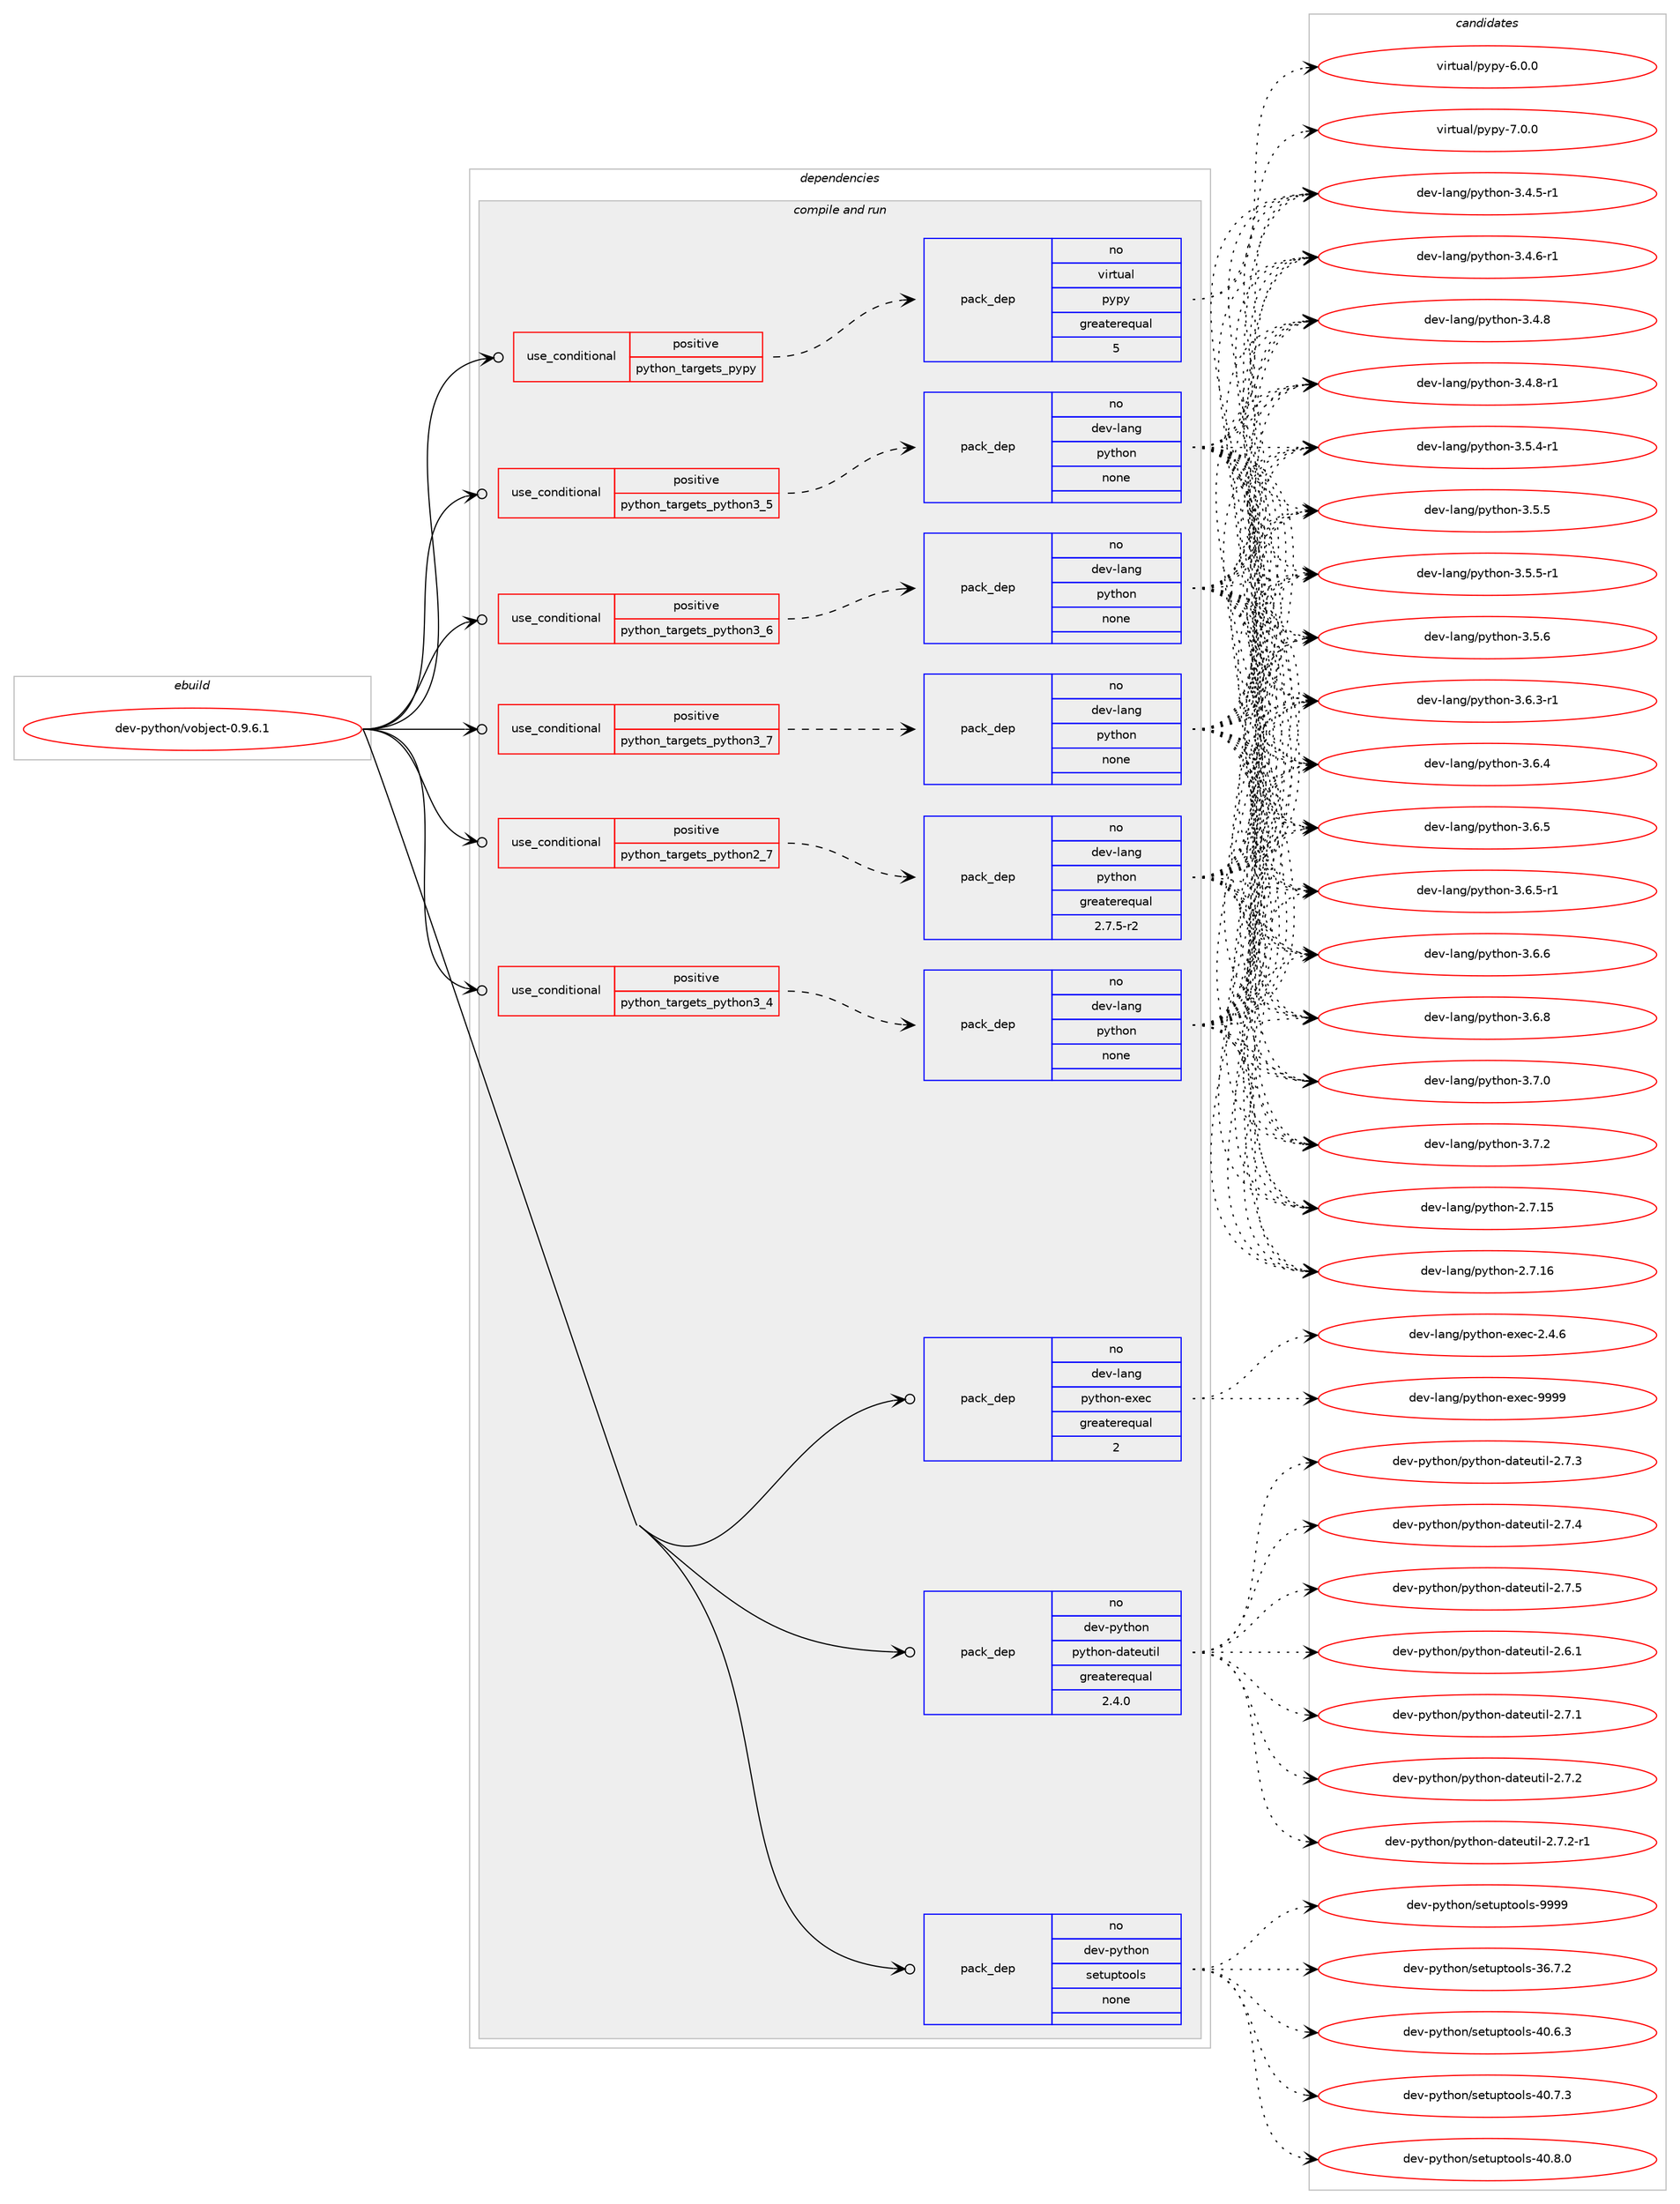 digraph prolog {

# *************
# Graph options
# *************

newrank=true;
concentrate=true;
compound=true;
graph [rankdir=LR,fontname=Helvetica,fontsize=10,ranksep=1.5];#, ranksep=2.5, nodesep=0.2];
edge  [arrowhead=vee];
node  [fontname=Helvetica,fontsize=10];

# **********
# The ebuild
# **********

subgraph cluster_leftcol {
color=gray;
rank=same;
label=<<i>ebuild</i>>;
id [label="dev-python/vobject-0.9.6.1", color=red, width=4, href="../dev-python/vobject-0.9.6.1.svg"];
}

# ****************
# The dependencies
# ****************

subgraph cluster_midcol {
color=gray;
label=<<i>dependencies</i>>;
subgraph cluster_compile {
fillcolor="#eeeeee";
style=filled;
label=<<i>compile</i>>;
}
subgraph cluster_compileandrun {
fillcolor="#eeeeee";
style=filled;
label=<<i>compile and run</i>>;
subgraph cond386540 {
dependency1447160 [label=<<TABLE BORDER="0" CELLBORDER="1" CELLSPACING="0" CELLPADDING="4"><TR><TD ROWSPAN="3" CELLPADDING="10">use_conditional</TD></TR><TR><TD>positive</TD></TR><TR><TD>python_targets_pypy</TD></TR></TABLE>>, shape=none, color=red];
subgraph pack1037250 {
dependency1447161 [label=<<TABLE BORDER="0" CELLBORDER="1" CELLSPACING="0" CELLPADDING="4" WIDTH="220"><TR><TD ROWSPAN="6" CELLPADDING="30">pack_dep</TD></TR><TR><TD WIDTH="110">no</TD></TR><TR><TD>virtual</TD></TR><TR><TD>pypy</TD></TR><TR><TD>greaterequal</TD></TR><TR><TD>5</TD></TR></TABLE>>, shape=none, color=blue];
}
dependency1447160:e -> dependency1447161:w [weight=20,style="dashed",arrowhead="vee"];
}
id:e -> dependency1447160:w [weight=20,style="solid",arrowhead="odotvee"];
subgraph cond386541 {
dependency1447162 [label=<<TABLE BORDER="0" CELLBORDER="1" CELLSPACING="0" CELLPADDING="4"><TR><TD ROWSPAN="3" CELLPADDING="10">use_conditional</TD></TR><TR><TD>positive</TD></TR><TR><TD>python_targets_python2_7</TD></TR></TABLE>>, shape=none, color=red];
subgraph pack1037251 {
dependency1447163 [label=<<TABLE BORDER="0" CELLBORDER="1" CELLSPACING="0" CELLPADDING="4" WIDTH="220"><TR><TD ROWSPAN="6" CELLPADDING="30">pack_dep</TD></TR><TR><TD WIDTH="110">no</TD></TR><TR><TD>dev-lang</TD></TR><TR><TD>python</TD></TR><TR><TD>greaterequal</TD></TR><TR><TD>2.7.5-r2</TD></TR></TABLE>>, shape=none, color=blue];
}
dependency1447162:e -> dependency1447163:w [weight=20,style="dashed",arrowhead="vee"];
}
id:e -> dependency1447162:w [weight=20,style="solid",arrowhead="odotvee"];
subgraph cond386542 {
dependency1447164 [label=<<TABLE BORDER="0" CELLBORDER="1" CELLSPACING="0" CELLPADDING="4"><TR><TD ROWSPAN="3" CELLPADDING="10">use_conditional</TD></TR><TR><TD>positive</TD></TR><TR><TD>python_targets_python3_4</TD></TR></TABLE>>, shape=none, color=red];
subgraph pack1037252 {
dependency1447165 [label=<<TABLE BORDER="0" CELLBORDER="1" CELLSPACING="0" CELLPADDING="4" WIDTH="220"><TR><TD ROWSPAN="6" CELLPADDING="30">pack_dep</TD></TR><TR><TD WIDTH="110">no</TD></TR><TR><TD>dev-lang</TD></TR><TR><TD>python</TD></TR><TR><TD>none</TD></TR><TR><TD></TD></TR></TABLE>>, shape=none, color=blue];
}
dependency1447164:e -> dependency1447165:w [weight=20,style="dashed",arrowhead="vee"];
}
id:e -> dependency1447164:w [weight=20,style="solid",arrowhead="odotvee"];
subgraph cond386543 {
dependency1447166 [label=<<TABLE BORDER="0" CELLBORDER="1" CELLSPACING="0" CELLPADDING="4"><TR><TD ROWSPAN="3" CELLPADDING="10">use_conditional</TD></TR><TR><TD>positive</TD></TR><TR><TD>python_targets_python3_5</TD></TR></TABLE>>, shape=none, color=red];
subgraph pack1037253 {
dependency1447167 [label=<<TABLE BORDER="0" CELLBORDER="1" CELLSPACING="0" CELLPADDING="4" WIDTH="220"><TR><TD ROWSPAN="6" CELLPADDING="30">pack_dep</TD></TR><TR><TD WIDTH="110">no</TD></TR><TR><TD>dev-lang</TD></TR><TR><TD>python</TD></TR><TR><TD>none</TD></TR><TR><TD></TD></TR></TABLE>>, shape=none, color=blue];
}
dependency1447166:e -> dependency1447167:w [weight=20,style="dashed",arrowhead="vee"];
}
id:e -> dependency1447166:w [weight=20,style="solid",arrowhead="odotvee"];
subgraph cond386544 {
dependency1447168 [label=<<TABLE BORDER="0" CELLBORDER="1" CELLSPACING="0" CELLPADDING="4"><TR><TD ROWSPAN="3" CELLPADDING="10">use_conditional</TD></TR><TR><TD>positive</TD></TR><TR><TD>python_targets_python3_6</TD></TR></TABLE>>, shape=none, color=red];
subgraph pack1037254 {
dependency1447169 [label=<<TABLE BORDER="0" CELLBORDER="1" CELLSPACING="0" CELLPADDING="4" WIDTH="220"><TR><TD ROWSPAN="6" CELLPADDING="30">pack_dep</TD></TR><TR><TD WIDTH="110">no</TD></TR><TR><TD>dev-lang</TD></TR><TR><TD>python</TD></TR><TR><TD>none</TD></TR><TR><TD></TD></TR></TABLE>>, shape=none, color=blue];
}
dependency1447168:e -> dependency1447169:w [weight=20,style="dashed",arrowhead="vee"];
}
id:e -> dependency1447168:w [weight=20,style="solid",arrowhead="odotvee"];
subgraph cond386545 {
dependency1447170 [label=<<TABLE BORDER="0" CELLBORDER="1" CELLSPACING="0" CELLPADDING="4"><TR><TD ROWSPAN="3" CELLPADDING="10">use_conditional</TD></TR><TR><TD>positive</TD></TR><TR><TD>python_targets_python3_7</TD></TR></TABLE>>, shape=none, color=red];
subgraph pack1037255 {
dependency1447171 [label=<<TABLE BORDER="0" CELLBORDER="1" CELLSPACING="0" CELLPADDING="4" WIDTH="220"><TR><TD ROWSPAN="6" CELLPADDING="30">pack_dep</TD></TR><TR><TD WIDTH="110">no</TD></TR><TR><TD>dev-lang</TD></TR><TR><TD>python</TD></TR><TR><TD>none</TD></TR><TR><TD></TD></TR></TABLE>>, shape=none, color=blue];
}
dependency1447170:e -> dependency1447171:w [weight=20,style="dashed",arrowhead="vee"];
}
id:e -> dependency1447170:w [weight=20,style="solid",arrowhead="odotvee"];
subgraph pack1037256 {
dependency1447172 [label=<<TABLE BORDER="0" CELLBORDER="1" CELLSPACING="0" CELLPADDING="4" WIDTH="220"><TR><TD ROWSPAN="6" CELLPADDING="30">pack_dep</TD></TR><TR><TD WIDTH="110">no</TD></TR><TR><TD>dev-lang</TD></TR><TR><TD>python-exec</TD></TR><TR><TD>greaterequal</TD></TR><TR><TD>2</TD></TR></TABLE>>, shape=none, color=blue];
}
id:e -> dependency1447172:w [weight=20,style="solid",arrowhead="odotvee"];
subgraph pack1037257 {
dependency1447173 [label=<<TABLE BORDER="0" CELLBORDER="1" CELLSPACING="0" CELLPADDING="4" WIDTH="220"><TR><TD ROWSPAN="6" CELLPADDING="30">pack_dep</TD></TR><TR><TD WIDTH="110">no</TD></TR><TR><TD>dev-python</TD></TR><TR><TD>python-dateutil</TD></TR><TR><TD>greaterequal</TD></TR><TR><TD>2.4.0</TD></TR></TABLE>>, shape=none, color=blue];
}
id:e -> dependency1447173:w [weight=20,style="solid",arrowhead="odotvee"];
subgraph pack1037258 {
dependency1447174 [label=<<TABLE BORDER="0" CELLBORDER="1" CELLSPACING="0" CELLPADDING="4" WIDTH="220"><TR><TD ROWSPAN="6" CELLPADDING="30">pack_dep</TD></TR><TR><TD WIDTH="110">no</TD></TR><TR><TD>dev-python</TD></TR><TR><TD>setuptools</TD></TR><TR><TD>none</TD></TR><TR><TD></TD></TR></TABLE>>, shape=none, color=blue];
}
id:e -> dependency1447174:w [weight=20,style="solid",arrowhead="odotvee"];
}
subgraph cluster_run {
fillcolor="#eeeeee";
style=filled;
label=<<i>run</i>>;
}
}

# **************
# The candidates
# **************

subgraph cluster_choices {
rank=same;
color=gray;
label=<<i>candidates</i>>;

subgraph choice1037250 {
color=black;
nodesep=1;
choice1181051141161179710847112121112121455446484648 [label="virtual/pypy-6.0.0", color=red, width=4,href="../virtual/pypy-6.0.0.svg"];
choice1181051141161179710847112121112121455546484648 [label="virtual/pypy-7.0.0", color=red, width=4,href="../virtual/pypy-7.0.0.svg"];
dependency1447161:e -> choice1181051141161179710847112121112121455446484648:w [style=dotted,weight="100"];
dependency1447161:e -> choice1181051141161179710847112121112121455546484648:w [style=dotted,weight="100"];
}
subgraph choice1037251 {
color=black;
nodesep=1;
choice10010111845108971101034711212111610411111045504655464953 [label="dev-lang/python-2.7.15", color=red, width=4,href="../dev-lang/python-2.7.15.svg"];
choice10010111845108971101034711212111610411111045504655464954 [label="dev-lang/python-2.7.16", color=red, width=4,href="../dev-lang/python-2.7.16.svg"];
choice1001011184510897110103471121211161041111104551465246534511449 [label="dev-lang/python-3.4.5-r1", color=red, width=4,href="../dev-lang/python-3.4.5-r1.svg"];
choice1001011184510897110103471121211161041111104551465246544511449 [label="dev-lang/python-3.4.6-r1", color=red, width=4,href="../dev-lang/python-3.4.6-r1.svg"];
choice100101118451089711010347112121116104111110455146524656 [label="dev-lang/python-3.4.8", color=red, width=4,href="../dev-lang/python-3.4.8.svg"];
choice1001011184510897110103471121211161041111104551465246564511449 [label="dev-lang/python-3.4.8-r1", color=red, width=4,href="../dev-lang/python-3.4.8-r1.svg"];
choice1001011184510897110103471121211161041111104551465346524511449 [label="dev-lang/python-3.5.4-r1", color=red, width=4,href="../dev-lang/python-3.5.4-r1.svg"];
choice100101118451089711010347112121116104111110455146534653 [label="dev-lang/python-3.5.5", color=red, width=4,href="../dev-lang/python-3.5.5.svg"];
choice1001011184510897110103471121211161041111104551465346534511449 [label="dev-lang/python-3.5.5-r1", color=red, width=4,href="../dev-lang/python-3.5.5-r1.svg"];
choice100101118451089711010347112121116104111110455146534654 [label="dev-lang/python-3.5.6", color=red, width=4,href="../dev-lang/python-3.5.6.svg"];
choice1001011184510897110103471121211161041111104551465446514511449 [label="dev-lang/python-3.6.3-r1", color=red, width=4,href="../dev-lang/python-3.6.3-r1.svg"];
choice100101118451089711010347112121116104111110455146544652 [label="dev-lang/python-3.6.4", color=red, width=4,href="../dev-lang/python-3.6.4.svg"];
choice100101118451089711010347112121116104111110455146544653 [label="dev-lang/python-3.6.5", color=red, width=4,href="../dev-lang/python-3.6.5.svg"];
choice1001011184510897110103471121211161041111104551465446534511449 [label="dev-lang/python-3.6.5-r1", color=red, width=4,href="../dev-lang/python-3.6.5-r1.svg"];
choice100101118451089711010347112121116104111110455146544654 [label="dev-lang/python-3.6.6", color=red, width=4,href="../dev-lang/python-3.6.6.svg"];
choice100101118451089711010347112121116104111110455146544656 [label="dev-lang/python-3.6.8", color=red, width=4,href="../dev-lang/python-3.6.8.svg"];
choice100101118451089711010347112121116104111110455146554648 [label="dev-lang/python-3.7.0", color=red, width=4,href="../dev-lang/python-3.7.0.svg"];
choice100101118451089711010347112121116104111110455146554650 [label="dev-lang/python-3.7.2", color=red, width=4,href="../dev-lang/python-3.7.2.svg"];
dependency1447163:e -> choice10010111845108971101034711212111610411111045504655464953:w [style=dotted,weight="100"];
dependency1447163:e -> choice10010111845108971101034711212111610411111045504655464954:w [style=dotted,weight="100"];
dependency1447163:e -> choice1001011184510897110103471121211161041111104551465246534511449:w [style=dotted,weight="100"];
dependency1447163:e -> choice1001011184510897110103471121211161041111104551465246544511449:w [style=dotted,weight="100"];
dependency1447163:e -> choice100101118451089711010347112121116104111110455146524656:w [style=dotted,weight="100"];
dependency1447163:e -> choice1001011184510897110103471121211161041111104551465246564511449:w [style=dotted,weight="100"];
dependency1447163:e -> choice1001011184510897110103471121211161041111104551465346524511449:w [style=dotted,weight="100"];
dependency1447163:e -> choice100101118451089711010347112121116104111110455146534653:w [style=dotted,weight="100"];
dependency1447163:e -> choice1001011184510897110103471121211161041111104551465346534511449:w [style=dotted,weight="100"];
dependency1447163:e -> choice100101118451089711010347112121116104111110455146534654:w [style=dotted,weight="100"];
dependency1447163:e -> choice1001011184510897110103471121211161041111104551465446514511449:w [style=dotted,weight="100"];
dependency1447163:e -> choice100101118451089711010347112121116104111110455146544652:w [style=dotted,weight="100"];
dependency1447163:e -> choice100101118451089711010347112121116104111110455146544653:w [style=dotted,weight="100"];
dependency1447163:e -> choice1001011184510897110103471121211161041111104551465446534511449:w [style=dotted,weight="100"];
dependency1447163:e -> choice100101118451089711010347112121116104111110455146544654:w [style=dotted,weight="100"];
dependency1447163:e -> choice100101118451089711010347112121116104111110455146544656:w [style=dotted,weight="100"];
dependency1447163:e -> choice100101118451089711010347112121116104111110455146554648:w [style=dotted,weight="100"];
dependency1447163:e -> choice100101118451089711010347112121116104111110455146554650:w [style=dotted,weight="100"];
}
subgraph choice1037252 {
color=black;
nodesep=1;
choice10010111845108971101034711212111610411111045504655464953 [label="dev-lang/python-2.7.15", color=red, width=4,href="../dev-lang/python-2.7.15.svg"];
choice10010111845108971101034711212111610411111045504655464954 [label="dev-lang/python-2.7.16", color=red, width=4,href="../dev-lang/python-2.7.16.svg"];
choice1001011184510897110103471121211161041111104551465246534511449 [label="dev-lang/python-3.4.5-r1", color=red, width=4,href="../dev-lang/python-3.4.5-r1.svg"];
choice1001011184510897110103471121211161041111104551465246544511449 [label="dev-lang/python-3.4.6-r1", color=red, width=4,href="../dev-lang/python-3.4.6-r1.svg"];
choice100101118451089711010347112121116104111110455146524656 [label="dev-lang/python-3.4.8", color=red, width=4,href="../dev-lang/python-3.4.8.svg"];
choice1001011184510897110103471121211161041111104551465246564511449 [label="dev-lang/python-3.4.8-r1", color=red, width=4,href="../dev-lang/python-3.4.8-r1.svg"];
choice1001011184510897110103471121211161041111104551465346524511449 [label="dev-lang/python-3.5.4-r1", color=red, width=4,href="../dev-lang/python-3.5.4-r1.svg"];
choice100101118451089711010347112121116104111110455146534653 [label="dev-lang/python-3.5.5", color=red, width=4,href="../dev-lang/python-3.5.5.svg"];
choice1001011184510897110103471121211161041111104551465346534511449 [label="dev-lang/python-3.5.5-r1", color=red, width=4,href="../dev-lang/python-3.5.5-r1.svg"];
choice100101118451089711010347112121116104111110455146534654 [label="dev-lang/python-3.5.6", color=red, width=4,href="../dev-lang/python-3.5.6.svg"];
choice1001011184510897110103471121211161041111104551465446514511449 [label="dev-lang/python-3.6.3-r1", color=red, width=4,href="../dev-lang/python-3.6.3-r1.svg"];
choice100101118451089711010347112121116104111110455146544652 [label="dev-lang/python-3.6.4", color=red, width=4,href="../dev-lang/python-3.6.4.svg"];
choice100101118451089711010347112121116104111110455146544653 [label="dev-lang/python-3.6.5", color=red, width=4,href="../dev-lang/python-3.6.5.svg"];
choice1001011184510897110103471121211161041111104551465446534511449 [label="dev-lang/python-3.6.5-r1", color=red, width=4,href="../dev-lang/python-3.6.5-r1.svg"];
choice100101118451089711010347112121116104111110455146544654 [label="dev-lang/python-3.6.6", color=red, width=4,href="../dev-lang/python-3.6.6.svg"];
choice100101118451089711010347112121116104111110455146544656 [label="dev-lang/python-3.6.8", color=red, width=4,href="../dev-lang/python-3.6.8.svg"];
choice100101118451089711010347112121116104111110455146554648 [label="dev-lang/python-3.7.0", color=red, width=4,href="../dev-lang/python-3.7.0.svg"];
choice100101118451089711010347112121116104111110455146554650 [label="dev-lang/python-3.7.2", color=red, width=4,href="../dev-lang/python-3.7.2.svg"];
dependency1447165:e -> choice10010111845108971101034711212111610411111045504655464953:w [style=dotted,weight="100"];
dependency1447165:e -> choice10010111845108971101034711212111610411111045504655464954:w [style=dotted,weight="100"];
dependency1447165:e -> choice1001011184510897110103471121211161041111104551465246534511449:w [style=dotted,weight="100"];
dependency1447165:e -> choice1001011184510897110103471121211161041111104551465246544511449:w [style=dotted,weight="100"];
dependency1447165:e -> choice100101118451089711010347112121116104111110455146524656:w [style=dotted,weight="100"];
dependency1447165:e -> choice1001011184510897110103471121211161041111104551465246564511449:w [style=dotted,weight="100"];
dependency1447165:e -> choice1001011184510897110103471121211161041111104551465346524511449:w [style=dotted,weight="100"];
dependency1447165:e -> choice100101118451089711010347112121116104111110455146534653:w [style=dotted,weight="100"];
dependency1447165:e -> choice1001011184510897110103471121211161041111104551465346534511449:w [style=dotted,weight="100"];
dependency1447165:e -> choice100101118451089711010347112121116104111110455146534654:w [style=dotted,weight="100"];
dependency1447165:e -> choice1001011184510897110103471121211161041111104551465446514511449:w [style=dotted,weight="100"];
dependency1447165:e -> choice100101118451089711010347112121116104111110455146544652:w [style=dotted,weight="100"];
dependency1447165:e -> choice100101118451089711010347112121116104111110455146544653:w [style=dotted,weight="100"];
dependency1447165:e -> choice1001011184510897110103471121211161041111104551465446534511449:w [style=dotted,weight="100"];
dependency1447165:e -> choice100101118451089711010347112121116104111110455146544654:w [style=dotted,weight="100"];
dependency1447165:e -> choice100101118451089711010347112121116104111110455146544656:w [style=dotted,weight="100"];
dependency1447165:e -> choice100101118451089711010347112121116104111110455146554648:w [style=dotted,weight="100"];
dependency1447165:e -> choice100101118451089711010347112121116104111110455146554650:w [style=dotted,weight="100"];
}
subgraph choice1037253 {
color=black;
nodesep=1;
choice10010111845108971101034711212111610411111045504655464953 [label="dev-lang/python-2.7.15", color=red, width=4,href="../dev-lang/python-2.7.15.svg"];
choice10010111845108971101034711212111610411111045504655464954 [label="dev-lang/python-2.7.16", color=red, width=4,href="../dev-lang/python-2.7.16.svg"];
choice1001011184510897110103471121211161041111104551465246534511449 [label="dev-lang/python-3.4.5-r1", color=red, width=4,href="../dev-lang/python-3.4.5-r1.svg"];
choice1001011184510897110103471121211161041111104551465246544511449 [label="dev-lang/python-3.4.6-r1", color=red, width=4,href="../dev-lang/python-3.4.6-r1.svg"];
choice100101118451089711010347112121116104111110455146524656 [label="dev-lang/python-3.4.8", color=red, width=4,href="../dev-lang/python-3.4.8.svg"];
choice1001011184510897110103471121211161041111104551465246564511449 [label="dev-lang/python-3.4.8-r1", color=red, width=4,href="../dev-lang/python-3.4.8-r1.svg"];
choice1001011184510897110103471121211161041111104551465346524511449 [label="dev-lang/python-3.5.4-r1", color=red, width=4,href="../dev-lang/python-3.5.4-r1.svg"];
choice100101118451089711010347112121116104111110455146534653 [label="dev-lang/python-3.5.5", color=red, width=4,href="../dev-lang/python-3.5.5.svg"];
choice1001011184510897110103471121211161041111104551465346534511449 [label="dev-lang/python-3.5.5-r1", color=red, width=4,href="../dev-lang/python-3.5.5-r1.svg"];
choice100101118451089711010347112121116104111110455146534654 [label="dev-lang/python-3.5.6", color=red, width=4,href="../dev-lang/python-3.5.6.svg"];
choice1001011184510897110103471121211161041111104551465446514511449 [label="dev-lang/python-3.6.3-r1", color=red, width=4,href="../dev-lang/python-3.6.3-r1.svg"];
choice100101118451089711010347112121116104111110455146544652 [label="dev-lang/python-3.6.4", color=red, width=4,href="../dev-lang/python-3.6.4.svg"];
choice100101118451089711010347112121116104111110455146544653 [label="dev-lang/python-3.6.5", color=red, width=4,href="../dev-lang/python-3.6.5.svg"];
choice1001011184510897110103471121211161041111104551465446534511449 [label="dev-lang/python-3.6.5-r1", color=red, width=4,href="../dev-lang/python-3.6.5-r1.svg"];
choice100101118451089711010347112121116104111110455146544654 [label="dev-lang/python-3.6.6", color=red, width=4,href="../dev-lang/python-3.6.6.svg"];
choice100101118451089711010347112121116104111110455146544656 [label="dev-lang/python-3.6.8", color=red, width=4,href="../dev-lang/python-3.6.8.svg"];
choice100101118451089711010347112121116104111110455146554648 [label="dev-lang/python-3.7.0", color=red, width=4,href="../dev-lang/python-3.7.0.svg"];
choice100101118451089711010347112121116104111110455146554650 [label="dev-lang/python-3.7.2", color=red, width=4,href="../dev-lang/python-3.7.2.svg"];
dependency1447167:e -> choice10010111845108971101034711212111610411111045504655464953:w [style=dotted,weight="100"];
dependency1447167:e -> choice10010111845108971101034711212111610411111045504655464954:w [style=dotted,weight="100"];
dependency1447167:e -> choice1001011184510897110103471121211161041111104551465246534511449:w [style=dotted,weight="100"];
dependency1447167:e -> choice1001011184510897110103471121211161041111104551465246544511449:w [style=dotted,weight="100"];
dependency1447167:e -> choice100101118451089711010347112121116104111110455146524656:w [style=dotted,weight="100"];
dependency1447167:e -> choice1001011184510897110103471121211161041111104551465246564511449:w [style=dotted,weight="100"];
dependency1447167:e -> choice1001011184510897110103471121211161041111104551465346524511449:w [style=dotted,weight="100"];
dependency1447167:e -> choice100101118451089711010347112121116104111110455146534653:w [style=dotted,weight="100"];
dependency1447167:e -> choice1001011184510897110103471121211161041111104551465346534511449:w [style=dotted,weight="100"];
dependency1447167:e -> choice100101118451089711010347112121116104111110455146534654:w [style=dotted,weight="100"];
dependency1447167:e -> choice1001011184510897110103471121211161041111104551465446514511449:w [style=dotted,weight="100"];
dependency1447167:e -> choice100101118451089711010347112121116104111110455146544652:w [style=dotted,weight="100"];
dependency1447167:e -> choice100101118451089711010347112121116104111110455146544653:w [style=dotted,weight="100"];
dependency1447167:e -> choice1001011184510897110103471121211161041111104551465446534511449:w [style=dotted,weight="100"];
dependency1447167:e -> choice100101118451089711010347112121116104111110455146544654:w [style=dotted,weight="100"];
dependency1447167:e -> choice100101118451089711010347112121116104111110455146544656:w [style=dotted,weight="100"];
dependency1447167:e -> choice100101118451089711010347112121116104111110455146554648:w [style=dotted,weight="100"];
dependency1447167:e -> choice100101118451089711010347112121116104111110455146554650:w [style=dotted,weight="100"];
}
subgraph choice1037254 {
color=black;
nodesep=1;
choice10010111845108971101034711212111610411111045504655464953 [label="dev-lang/python-2.7.15", color=red, width=4,href="../dev-lang/python-2.7.15.svg"];
choice10010111845108971101034711212111610411111045504655464954 [label="dev-lang/python-2.7.16", color=red, width=4,href="../dev-lang/python-2.7.16.svg"];
choice1001011184510897110103471121211161041111104551465246534511449 [label="dev-lang/python-3.4.5-r1", color=red, width=4,href="../dev-lang/python-3.4.5-r1.svg"];
choice1001011184510897110103471121211161041111104551465246544511449 [label="dev-lang/python-3.4.6-r1", color=red, width=4,href="../dev-lang/python-3.4.6-r1.svg"];
choice100101118451089711010347112121116104111110455146524656 [label="dev-lang/python-3.4.8", color=red, width=4,href="../dev-lang/python-3.4.8.svg"];
choice1001011184510897110103471121211161041111104551465246564511449 [label="dev-lang/python-3.4.8-r1", color=red, width=4,href="../dev-lang/python-3.4.8-r1.svg"];
choice1001011184510897110103471121211161041111104551465346524511449 [label="dev-lang/python-3.5.4-r1", color=red, width=4,href="../dev-lang/python-3.5.4-r1.svg"];
choice100101118451089711010347112121116104111110455146534653 [label="dev-lang/python-3.5.5", color=red, width=4,href="../dev-lang/python-3.5.5.svg"];
choice1001011184510897110103471121211161041111104551465346534511449 [label="dev-lang/python-3.5.5-r1", color=red, width=4,href="../dev-lang/python-3.5.5-r1.svg"];
choice100101118451089711010347112121116104111110455146534654 [label="dev-lang/python-3.5.6", color=red, width=4,href="../dev-lang/python-3.5.6.svg"];
choice1001011184510897110103471121211161041111104551465446514511449 [label="dev-lang/python-3.6.3-r1", color=red, width=4,href="../dev-lang/python-3.6.3-r1.svg"];
choice100101118451089711010347112121116104111110455146544652 [label="dev-lang/python-3.6.4", color=red, width=4,href="../dev-lang/python-3.6.4.svg"];
choice100101118451089711010347112121116104111110455146544653 [label="dev-lang/python-3.6.5", color=red, width=4,href="../dev-lang/python-3.6.5.svg"];
choice1001011184510897110103471121211161041111104551465446534511449 [label="dev-lang/python-3.6.5-r1", color=red, width=4,href="../dev-lang/python-3.6.5-r1.svg"];
choice100101118451089711010347112121116104111110455146544654 [label="dev-lang/python-3.6.6", color=red, width=4,href="../dev-lang/python-3.6.6.svg"];
choice100101118451089711010347112121116104111110455146544656 [label="dev-lang/python-3.6.8", color=red, width=4,href="../dev-lang/python-3.6.8.svg"];
choice100101118451089711010347112121116104111110455146554648 [label="dev-lang/python-3.7.0", color=red, width=4,href="../dev-lang/python-3.7.0.svg"];
choice100101118451089711010347112121116104111110455146554650 [label="dev-lang/python-3.7.2", color=red, width=4,href="../dev-lang/python-3.7.2.svg"];
dependency1447169:e -> choice10010111845108971101034711212111610411111045504655464953:w [style=dotted,weight="100"];
dependency1447169:e -> choice10010111845108971101034711212111610411111045504655464954:w [style=dotted,weight="100"];
dependency1447169:e -> choice1001011184510897110103471121211161041111104551465246534511449:w [style=dotted,weight="100"];
dependency1447169:e -> choice1001011184510897110103471121211161041111104551465246544511449:w [style=dotted,weight="100"];
dependency1447169:e -> choice100101118451089711010347112121116104111110455146524656:w [style=dotted,weight="100"];
dependency1447169:e -> choice1001011184510897110103471121211161041111104551465246564511449:w [style=dotted,weight="100"];
dependency1447169:e -> choice1001011184510897110103471121211161041111104551465346524511449:w [style=dotted,weight="100"];
dependency1447169:e -> choice100101118451089711010347112121116104111110455146534653:w [style=dotted,weight="100"];
dependency1447169:e -> choice1001011184510897110103471121211161041111104551465346534511449:w [style=dotted,weight="100"];
dependency1447169:e -> choice100101118451089711010347112121116104111110455146534654:w [style=dotted,weight="100"];
dependency1447169:e -> choice1001011184510897110103471121211161041111104551465446514511449:w [style=dotted,weight="100"];
dependency1447169:e -> choice100101118451089711010347112121116104111110455146544652:w [style=dotted,weight="100"];
dependency1447169:e -> choice100101118451089711010347112121116104111110455146544653:w [style=dotted,weight="100"];
dependency1447169:e -> choice1001011184510897110103471121211161041111104551465446534511449:w [style=dotted,weight="100"];
dependency1447169:e -> choice100101118451089711010347112121116104111110455146544654:w [style=dotted,weight="100"];
dependency1447169:e -> choice100101118451089711010347112121116104111110455146544656:w [style=dotted,weight="100"];
dependency1447169:e -> choice100101118451089711010347112121116104111110455146554648:w [style=dotted,weight="100"];
dependency1447169:e -> choice100101118451089711010347112121116104111110455146554650:w [style=dotted,weight="100"];
}
subgraph choice1037255 {
color=black;
nodesep=1;
choice10010111845108971101034711212111610411111045504655464953 [label="dev-lang/python-2.7.15", color=red, width=4,href="../dev-lang/python-2.7.15.svg"];
choice10010111845108971101034711212111610411111045504655464954 [label="dev-lang/python-2.7.16", color=red, width=4,href="../dev-lang/python-2.7.16.svg"];
choice1001011184510897110103471121211161041111104551465246534511449 [label="dev-lang/python-3.4.5-r1", color=red, width=4,href="../dev-lang/python-3.4.5-r1.svg"];
choice1001011184510897110103471121211161041111104551465246544511449 [label="dev-lang/python-3.4.6-r1", color=red, width=4,href="../dev-lang/python-3.4.6-r1.svg"];
choice100101118451089711010347112121116104111110455146524656 [label="dev-lang/python-3.4.8", color=red, width=4,href="../dev-lang/python-3.4.8.svg"];
choice1001011184510897110103471121211161041111104551465246564511449 [label="dev-lang/python-3.4.8-r1", color=red, width=4,href="../dev-lang/python-3.4.8-r1.svg"];
choice1001011184510897110103471121211161041111104551465346524511449 [label="dev-lang/python-3.5.4-r1", color=red, width=4,href="../dev-lang/python-3.5.4-r1.svg"];
choice100101118451089711010347112121116104111110455146534653 [label="dev-lang/python-3.5.5", color=red, width=4,href="../dev-lang/python-3.5.5.svg"];
choice1001011184510897110103471121211161041111104551465346534511449 [label="dev-lang/python-3.5.5-r1", color=red, width=4,href="../dev-lang/python-3.5.5-r1.svg"];
choice100101118451089711010347112121116104111110455146534654 [label="dev-lang/python-3.5.6", color=red, width=4,href="../dev-lang/python-3.5.6.svg"];
choice1001011184510897110103471121211161041111104551465446514511449 [label="dev-lang/python-3.6.3-r1", color=red, width=4,href="../dev-lang/python-3.6.3-r1.svg"];
choice100101118451089711010347112121116104111110455146544652 [label="dev-lang/python-3.6.4", color=red, width=4,href="../dev-lang/python-3.6.4.svg"];
choice100101118451089711010347112121116104111110455146544653 [label="dev-lang/python-3.6.5", color=red, width=4,href="../dev-lang/python-3.6.5.svg"];
choice1001011184510897110103471121211161041111104551465446534511449 [label="dev-lang/python-3.6.5-r1", color=red, width=4,href="../dev-lang/python-3.6.5-r1.svg"];
choice100101118451089711010347112121116104111110455146544654 [label="dev-lang/python-3.6.6", color=red, width=4,href="../dev-lang/python-3.6.6.svg"];
choice100101118451089711010347112121116104111110455146544656 [label="dev-lang/python-3.6.8", color=red, width=4,href="../dev-lang/python-3.6.8.svg"];
choice100101118451089711010347112121116104111110455146554648 [label="dev-lang/python-3.7.0", color=red, width=4,href="../dev-lang/python-3.7.0.svg"];
choice100101118451089711010347112121116104111110455146554650 [label="dev-lang/python-3.7.2", color=red, width=4,href="../dev-lang/python-3.7.2.svg"];
dependency1447171:e -> choice10010111845108971101034711212111610411111045504655464953:w [style=dotted,weight="100"];
dependency1447171:e -> choice10010111845108971101034711212111610411111045504655464954:w [style=dotted,weight="100"];
dependency1447171:e -> choice1001011184510897110103471121211161041111104551465246534511449:w [style=dotted,weight="100"];
dependency1447171:e -> choice1001011184510897110103471121211161041111104551465246544511449:w [style=dotted,weight="100"];
dependency1447171:e -> choice100101118451089711010347112121116104111110455146524656:w [style=dotted,weight="100"];
dependency1447171:e -> choice1001011184510897110103471121211161041111104551465246564511449:w [style=dotted,weight="100"];
dependency1447171:e -> choice1001011184510897110103471121211161041111104551465346524511449:w [style=dotted,weight="100"];
dependency1447171:e -> choice100101118451089711010347112121116104111110455146534653:w [style=dotted,weight="100"];
dependency1447171:e -> choice1001011184510897110103471121211161041111104551465346534511449:w [style=dotted,weight="100"];
dependency1447171:e -> choice100101118451089711010347112121116104111110455146534654:w [style=dotted,weight="100"];
dependency1447171:e -> choice1001011184510897110103471121211161041111104551465446514511449:w [style=dotted,weight="100"];
dependency1447171:e -> choice100101118451089711010347112121116104111110455146544652:w [style=dotted,weight="100"];
dependency1447171:e -> choice100101118451089711010347112121116104111110455146544653:w [style=dotted,weight="100"];
dependency1447171:e -> choice1001011184510897110103471121211161041111104551465446534511449:w [style=dotted,weight="100"];
dependency1447171:e -> choice100101118451089711010347112121116104111110455146544654:w [style=dotted,weight="100"];
dependency1447171:e -> choice100101118451089711010347112121116104111110455146544656:w [style=dotted,weight="100"];
dependency1447171:e -> choice100101118451089711010347112121116104111110455146554648:w [style=dotted,weight="100"];
dependency1447171:e -> choice100101118451089711010347112121116104111110455146554650:w [style=dotted,weight="100"];
}
subgraph choice1037256 {
color=black;
nodesep=1;
choice1001011184510897110103471121211161041111104510112010199455046524654 [label="dev-lang/python-exec-2.4.6", color=red, width=4,href="../dev-lang/python-exec-2.4.6.svg"];
choice10010111845108971101034711212111610411111045101120101994557575757 [label="dev-lang/python-exec-9999", color=red, width=4,href="../dev-lang/python-exec-9999.svg"];
dependency1447172:e -> choice1001011184510897110103471121211161041111104510112010199455046524654:w [style=dotted,weight="100"];
dependency1447172:e -> choice10010111845108971101034711212111610411111045101120101994557575757:w [style=dotted,weight="100"];
}
subgraph choice1037257 {
color=black;
nodesep=1;
choice10010111845112121116104111110471121211161041111104510097116101117116105108455046544649 [label="dev-python/python-dateutil-2.6.1", color=red, width=4,href="../dev-python/python-dateutil-2.6.1.svg"];
choice10010111845112121116104111110471121211161041111104510097116101117116105108455046554649 [label="dev-python/python-dateutil-2.7.1", color=red, width=4,href="../dev-python/python-dateutil-2.7.1.svg"];
choice10010111845112121116104111110471121211161041111104510097116101117116105108455046554650 [label="dev-python/python-dateutil-2.7.2", color=red, width=4,href="../dev-python/python-dateutil-2.7.2.svg"];
choice100101118451121211161041111104711212111610411111045100971161011171161051084550465546504511449 [label="dev-python/python-dateutil-2.7.2-r1", color=red, width=4,href="../dev-python/python-dateutil-2.7.2-r1.svg"];
choice10010111845112121116104111110471121211161041111104510097116101117116105108455046554651 [label="dev-python/python-dateutil-2.7.3", color=red, width=4,href="../dev-python/python-dateutil-2.7.3.svg"];
choice10010111845112121116104111110471121211161041111104510097116101117116105108455046554652 [label="dev-python/python-dateutil-2.7.4", color=red, width=4,href="../dev-python/python-dateutil-2.7.4.svg"];
choice10010111845112121116104111110471121211161041111104510097116101117116105108455046554653 [label="dev-python/python-dateutil-2.7.5", color=red, width=4,href="../dev-python/python-dateutil-2.7.5.svg"];
dependency1447173:e -> choice10010111845112121116104111110471121211161041111104510097116101117116105108455046544649:w [style=dotted,weight="100"];
dependency1447173:e -> choice10010111845112121116104111110471121211161041111104510097116101117116105108455046554649:w [style=dotted,weight="100"];
dependency1447173:e -> choice10010111845112121116104111110471121211161041111104510097116101117116105108455046554650:w [style=dotted,weight="100"];
dependency1447173:e -> choice100101118451121211161041111104711212111610411111045100971161011171161051084550465546504511449:w [style=dotted,weight="100"];
dependency1447173:e -> choice10010111845112121116104111110471121211161041111104510097116101117116105108455046554651:w [style=dotted,weight="100"];
dependency1447173:e -> choice10010111845112121116104111110471121211161041111104510097116101117116105108455046554652:w [style=dotted,weight="100"];
dependency1447173:e -> choice10010111845112121116104111110471121211161041111104510097116101117116105108455046554653:w [style=dotted,weight="100"];
}
subgraph choice1037258 {
color=black;
nodesep=1;
choice100101118451121211161041111104711510111611711211611111110811545515446554650 [label="dev-python/setuptools-36.7.2", color=red, width=4,href="../dev-python/setuptools-36.7.2.svg"];
choice100101118451121211161041111104711510111611711211611111110811545524846544651 [label="dev-python/setuptools-40.6.3", color=red, width=4,href="../dev-python/setuptools-40.6.3.svg"];
choice100101118451121211161041111104711510111611711211611111110811545524846554651 [label="dev-python/setuptools-40.7.3", color=red, width=4,href="../dev-python/setuptools-40.7.3.svg"];
choice100101118451121211161041111104711510111611711211611111110811545524846564648 [label="dev-python/setuptools-40.8.0", color=red, width=4,href="../dev-python/setuptools-40.8.0.svg"];
choice10010111845112121116104111110471151011161171121161111111081154557575757 [label="dev-python/setuptools-9999", color=red, width=4,href="../dev-python/setuptools-9999.svg"];
dependency1447174:e -> choice100101118451121211161041111104711510111611711211611111110811545515446554650:w [style=dotted,weight="100"];
dependency1447174:e -> choice100101118451121211161041111104711510111611711211611111110811545524846544651:w [style=dotted,weight="100"];
dependency1447174:e -> choice100101118451121211161041111104711510111611711211611111110811545524846554651:w [style=dotted,weight="100"];
dependency1447174:e -> choice100101118451121211161041111104711510111611711211611111110811545524846564648:w [style=dotted,weight="100"];
dependency1447174:e -> choice10010111845112121116104111110471151011161171121161111111081154557575757:w [style=dotted,weight="100"];
}
}

}
